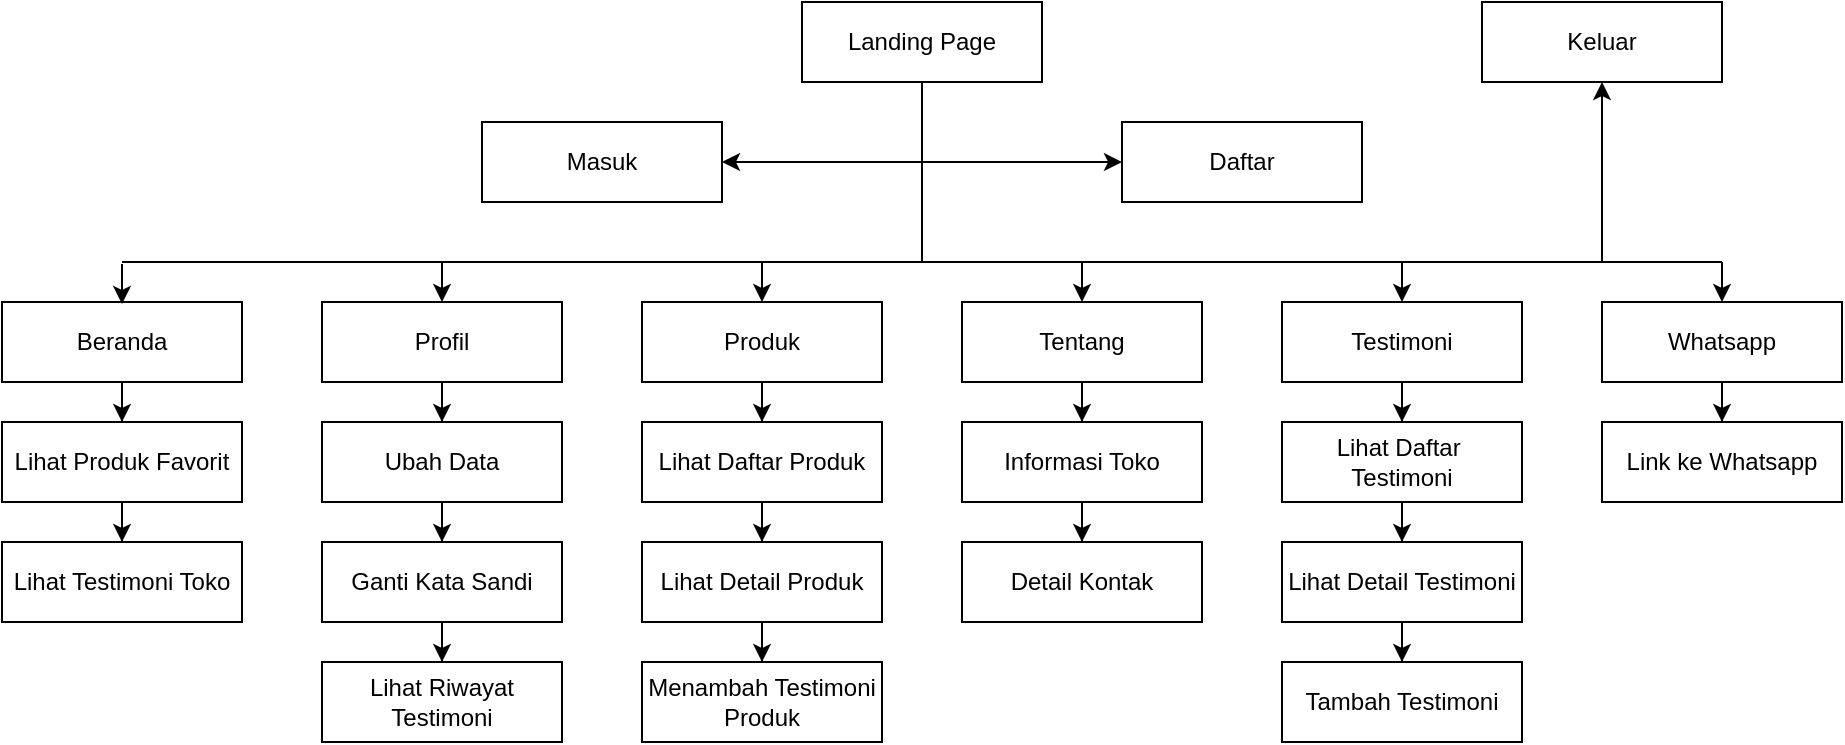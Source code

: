<mxfile version="24.0.7" type="device" pages="2">
  <diagram name="Pengguna" id="Sd2FkPWsFm3r-tWL3NwU">
    <mxGraphModel dx="2284" dy="746" grid="1" gridSize="10" guides="1" tooltips="1" connect="1" arrows="1" fold="1" page="1" pageScale="1" pageWidth="850" pageHeight="1100" math="0" shadow="0">
      <root>
        <mxCell id="0" />
        <mxCell id="1" parent="0" />
        <mxCell id="TqQIQoeCh7cA4qupSBSp-1" value="Landing Page" style="rounded=0;whiteSpace=wrap;html=1;" vertex="1" parent="1">
          <mxGeometry x="360" y="10" width="120" height="40" as="geometry" />
        </mxCell>
        <mxCell id="TqQIQoeCh7cA4qupSBSp-2" value="Masuk" style="rounded=0;whiteSpace=wrap;html=1;" vertex="1" parent="1">
          <mxGeometry x="200" y="70" width="120" height="40" as="geometry" />
        </mxCell>
        <mxCell id="TqQIQoeCh7cA4qupSBSp-3" value="Daftar" style="rounded=0;whiteSpace=wrap;html=1;" vertex="1" parent="1">
          <mxGeometry x="520" y="70" width="120" height="40" as="geometry" />
        </mxCell>
        <mxCell id="TqQIQoeCh7cA4qupSBSp-4" value="" style="endArrow=none;html=1;rounded=0;entryX=0.5;entryY=1;entryDx=0;entryDy=0;" edge="1" parent="1" target="TqQIQoeCh7cA4qupSBSp-1">
          <mxGeometry width="50" height="50" relative="1" as="geometry">
            <mxPoint x="420" y="140" as="sourcePoint" />
            <mxPoint x="450" y="260" as="targetPoint" />
          </mxGeometry>
        </mxCell>
        <mxCell id="TqQIQoeCh7cA4qupSBSp-5" value="" style="endArrow=classic;startArrow=classic;html=1;rounded=0;entryX=0;entryY=0.5;entryDx=0;entryDy=0;exitX=1;exitY=0.5;exitDx=0;exitDy=0;" edge="1" parent="1" source="TqQIQoeCh7cA4qupSBSp-2" target="TqQIQoeCh7cA4qupSBSp-3">
          <mxGeometry width="50" height="50" relative="1" as="geometry">
            <mxPoint x="400" y="310" as="sourcePoint" />
            <mxPoint x="450" y="260" as="targetPoint" />
          </mxGeometry>
        </mxCell>
        <mxCell id="TqQIQoeCh7cA4qupSBSp-31" style="edgeStyle=orthogonalEdgeStyle;rounded=0;orthogonalLoop=1;jettySize=auto;html=1;entryX=0.5;entryY=0;entryDx=0;entryDy=0;" edge="1" parent="1" source="TqQIQoeCh7cA4qupSBSp-6" target="TqQIQoeCh7cA4qupSBSp-24">
          <mxGeometry relative="1" as="geometry" />
        </mxCell>
        <mxCell id="TqQIQoeCh7cA4qupSBSp-6" value="Profil" style="rounded=0;whiteSpace=wrap;html=1;" vertex="1" parent="1">
          <mxGeometry x="120" y="160" width="120" height="40" as="geometry" />
        </mxCell>
        <mxCell id="TqQIQoeCh7cA4qupSBSp-35" style="edgeStyle=orthogonalEdgeStyle;rounded=0;orthogonalLoop=1;jettySize=auto;html=1;entryX=0.5;entryY=0;entryDx=0;entryDy=0;" edge="1" parent="1" source="TqQIQoeCh7cA4qupSBSp-8" target="TqQIQoeCh7cA4qupSBSp-32">
          <mxGeometry relative="1" as="geometry" />
        </mxCell>
        <mxCell id="TqQIQoeCh7cA4qupSBSp-8" value="Produk" style="rounded=0;whiteSpace=wrap;html=1;" vertex="1" parent="1">
          <mxGeometry x="280" y="160" width="120" height="40" as="geometry" />
        </mxCell>
        <mxCell id="TqQIQoeCh7cA4qupSBSp-40" value="" style="edgeStyle=orthogonalEdgeStyle;rounded=0;orthogonalLoop=1;jettySize=auto;html=1;" edge="1" parent="1" source="TqQIQoeCh7cA4qupSBSp-9" target="TqQIQoeCh7cA4qupSBSp-39">
          <mxGeometry relative="1" as="geometry" />
        </mxCell>
        <mxCell id="TqQIQoeCh7cA4qupSBSp-9" value="Tentang" style="rounded=0;whiteSpace=wrap;html=1;" vertex="1" parent="1">
          <mxGeometry x="440" y="160" width="120" height="40" as="geometry" />
        </mxCell>
        <mxCell id="TqQIQoeCh7cA4qupSBSp-44" value="" style="edgeStyle=orthogonalEdgeStyle;rounded=0;orthogonalLoop=1;jettySize=auto;html=1;" edge="1" parent="1" source="TqQIQoeCh7cA4qupSBSp-10" target="TqQIQoeCh7cA4qupSBSp-43">
          <mxGeometry relative="1" as="geometry" />
        </mxCell>
        <mxCell id="TqQIQoeCh7cA4qupSBSp-10" value="Testimoni" style="rounded=0;whiteSpace=wrap;html=1;" vertex="1" parent="1">
          <mxGeometry x="600" y="160" width="120" height="40" as="geometry" />
        </mxCell>
        <mxCell id="TqQIQoeCh7cA4qupSBSp-11" value="" style="endArrow=none;html=1;rounded=0;" edge="1" parent="1">
          <mxGeometry width="50" height="50" relative="1" as="geometry">
            <mxPoint x="20" y="140" as="sourcePoint" />
            <mxPoint x="820" y="140" as="targetPoint" />
          </mxGeometry>
        </mxCell>
        <mxCell id="TqQIQoeCh7cA4qupSBSp-12" value="" style="endArrow=classic;html=1;rounded=0;entryX=0.5;entryY=0;entryDx=0;entryDy=0;" edge="1" parent="1" target="TqQIQoeCh7cA4qupSBSp-6">
          <mxGeometry width="50" height="50" relative="1" as="geometry">
            <mxPoint x="180" y="140" as="sourcePoint" />
            <mxPoint x="450" y="260" as="targetPoint" />
          </mxGeometry>
        </mxCell>
        <mxCell id="TqQIQoeCh7cA4qupSBSp-13" value="" style="endArrow=classic;html=1;rounded=0;entryX=0.5;entryY=0;entryDx=0;entryDy=0;" edge="1" parent="1" target="TqQIQoeCh7cA4qupSBSp-8">
          <mxGeometry width="50" height="50" relative="1" as="geometry">
            <mxPoint x="340" y="140" as="sourcePoint" />
            <mxPoint x="256" y="171" as="targetPoint" />
          </mxGeometry>
        </mxCell>
        <mxCell id="TqQIQoeCh7cA4qupSBSp-14" value="" style="endArrow=classic;html=1;rounded=0;entryX=0.5;entryY=0;entryDx=0;entryDy=0;" edge="1" parent="1" target="TqQIQoeCh7cA4qupSBSp-9">
          <mxGeometry width="50" height="50" relative="1" as="geometry">
            <mxPoint x="500" y="140" as="sourcePoint" />
            <mxPoint x="200" y="180" as="targetPoint" />
          </mxGeometry>
        </mxCell>
        <mxCell id="TqQIQoeCh7cA4qupSBSp-15" value="" style="endArrow=classic;html=1;rounded=0;entryX=0.5;entryY=0;entryDx=0;entryDy=0;" edge="1" parent="1" target="TqQIQoeCh7cA4qupSBSp-10">
          <mxGeometry width="50" height="50" relative="1" as="geometry">
            <mxPoint x="660" y="140" as="sourcePoint" />
            <mxPoint x="210" y="190" as="targetPoint" />
          </mxGeometry>
        </mxCell>
        <mxCell id="TqQIQoeCh7cA4qupSBSp-23" value="" style="edgeStyle=orthogonalEdgeStyle;rounded=0;orthogonalLoop=1;jettySize=auto;html=1;" edge="1" parent="1" source="TqQIQoeCh7cA4qupSBSp-16" target="TqQIQoeCh7cA4qupSBSp-22">
          <mxGeometry relative="1" as="geometry" />
        </mxCell>
        <mxCell id="TqQIQoeCh7cA4qupSBSp-16" value="Lihat Produk Favorit" style="rounded=0;whiteSpace=wrap;html=1;" vertex="1" parent="1">
          <mxGeometry x="-40" y="220" width="120" height="40" as="geometry" />
        </mxCell>
        <mxCell id="TqQIQoeCh7cA4qupSBSp-21" value="" style="edgeStyle=orthogonalEdgeStyle;rounded=0;orthogonalLoop=1;jettySize=auto;html=1;" edge="1" parent="1" source="TqQIQoeCh7cA4qupSBSp-17" target="TqQIQoeCh7cA4qupSBSp-16">
          <mxGeometry relative="1" as="geometry" />
        </mxCell>
        <mxCell id="TqQIQoeCh7cA4qupSBSp-17" value="Beranda" style="rounded=0;whiteSpace=wrap;html=1;" vertex="1" parent="1">
          <mxGeometry x="-40" y="160" width="120" height="40" as="geometry" />
        </mxCell>
        <mxCell id="TqQIQoeCh7cA4qupSBSp-18" value="" style="endArrow=classic;html=1;rounded=0;entryX=0.5;entryY=0;entryDx=0;entryDy=0;" edge="1" parent="1">
          <mxGeometry width="50" height="50" relative="1" as="geometry">
            <mxPoint x="20" y="141" as="sourcePoint" />
            <mxPoint x="20" y="161" as="targetPoint" />
          </mxGeometry>
        </mxCell>
        <mxCell id="TqQIQoeCh7cA4qupSBSp-50" value="" style="edgeStyle=orthogonalEdgeStyle;rounded=0;orthogonalLoop=1;jettySize=auto;html=1;" edge="1" parent="1" source="TqQIQoeCh7cA4qupSBSp-19" target="TqQIQoeCh7cA4qupSBSp-49">
          <mxGeometry relative="1" as="geometry" />
        </mxCell>
        <mxCell id="TqQIQoeCh7cA4qupSBSp-19" value="Whatsapp" style="rounded=0;whiteSpace=wrap;html=1;" vertex="1" parent="1">
          <mxGeometry x="760" y="160" width="120" height="40" as="geometry" />
        </mxCell>
        <mxCell id="TqQIQoeCh7cA4qupSBSp-20" value="" style="endArrow=classic;html=1;rounded=0;entryX=0.5;entryY=0;entryDx=0;entryDy=0;" edge="1" parent="1" target="TqQIQoeCh7cA4qupSBSp-19">
          <mxGeometry width="50" height="50" relative="1" as="geometry">
            <mxPoint x="820" y="140" as="sourcePoint" />
            <mxPoint x="670" y="170" as="targetPoint" />
          </mxGeometry>
        </mxCell>
        <mxCell id="TqQIQoeCh7cA4qupSBSp-22" value="Lihat Testimoni Toko" style="rounded=0;whiteSpace=wrap;html=1;" vertex="1" parent="1">
          <mxGeometry x="-40" y="280" width="120" height="40" as="geometry" />
        </mxCell>
        <mxCell id="TqQIQoeCh7cA4qupSBSp-26" value="" style="edgeStyle=orthogonalEdgeStyle;rounded=0;orthogonalLoop=1;jettySize=auto;html=1;" edge="1" parent="1" source="TqQIQoeCh7cA4qupSBSp-24" target="TqQIQoeCh7cA4qupSBSp-25">
          <mxGeometry relative="1" as="geometry" />
        </mxCell>
        <mxCell id="TqQIQoeCh7cA4qupSBSp-24" value="Ubah Data" style="rounded=0;whiteSpace=wrap;html=1;" vertex="1" parent="1">
          <mxGeometry x="120" y="220" width="120" height="40" as="geometry" />
        </mxCell>
        <mxCell id="TqQIQoeCh7cA4qupSBSp-29" value="" style="edgeStyle=orthogonalEdgeStyle;rounded=0;orthogonalLoop=1;jettySize=auto;html=1;" edge="1" parent="1" source="TqQIQoeCh7cA4qupSBSp-25" target="TqQIQoeCh7cA4qupSBSp-28">
          <mxGeometry relative="1" as="geometry" />
        </mxCell>
        <mxCell id="TqQIQoeCh7cA4qupSBSp-25" value="Ganti Kata Sandi" style="rounded=0;whiteSpace=wrap;html=1;" vertex="1" parent="1">
          <mxGeometry x="120" y="280" width="120" height="40" as="geometry" />
        </mxCell>
        <mxCell id="TqQIQoeCh7cA4qupSBSp-28" value="Lihat Riwayat Testimoni" style="rounded=0;whiteSpace=wrap;html=1;" vertex="1" parent="1">
          <mxGeometry x="120" y="340" width="120" height="40" as="geometry" />
        </mxCell>
        <mxCell id="TqQIQoeCh7cA4qupSBSp-36" value="" style="edgeStyle=orthogonalEdgeStyle;rounded=0;orthogonalLoop=1;jettySize=auto;html=1;" edge="1" parent="1" source="TqQIQoeCh7cA4qupSBSp-32" target="TqQIQoeCh7cA4qupSBSp-33">
          <mxGeometry relative="1" as="geometry" />
        </mxCell>
        <mxCell id="TqQIQoeCh7cA4qupSBSp-32" value="Lihat Daftar Produk" style="rounded=0;whiteSpace=wrap;html=1;" vertex="1" parent="1">
          <mxGeometry x="280" y="220" width="120" height="40" as="geometry" />
        </mxCell>
        <mxCell id="TqQIQoeCh7cA4qupSBSp-38" value="" style="edgeStyle=orthogonalEdgeStyle;rounded=0;orthogonalLoop=1;jettySize=auto;html=1;" edge="1" parent="1" source="TqQIQoeCh7cA4qupSBSp-33" target="TqQIQoeCh7cA4qupSBSp-37">
          <mxGeometry relative="1" as="geometry" />
        </mxCell>
        <mxCell id="TqQIQoeCh7cA4qupSBSp-33" value="Lihat Detail Produk" style="rounded=0;whiteSpace=wrap;html=1;" vertex="1" parent="1">
          <mxGeometry x="280" y="280" width="120" height="40" as="geometry" />
        </mxCell>
        <mxCell id="TqQIQoeCh7cA4qupSBSp-37" value="Menambah Testimoni Produk" style="rounded=0;whiteSpace=wrap;html=1;" vertex="1" parent="1">
          <mxGeometry x="280" y="340" width="120" height="40" as="geometry" />
        </mxCell>
        <mxCell id="TqQIQoeCh7cA4qupSBSp-42" value="" style="edgeStyle=orthogonalEdgeStyle;rounded=0;orthogonalLoop=1;jettySize=auto;html=1;" edge="1" parent="1" source="TqQIQoeCh7cA4qupSBSp-39" target="TqQIQoeCh7cA4qupSBSp-41">
          <mxGeometry relative="1" as="geometry" />
        </mxCell>
        <mxCell id="TqQIQoeCh7cA4qupSBSp-39" value="Informasi Toko" style="rounded=0;whiteSpace=wrap;html=1;" vertex="1" parent="1">
          <mxGeometry x="440" y="220" width="120" height="40" as="geometry" />
        </mxCell>
        <mxCell id="TqQIQoeCh7cA4qupSBSp-41" value="Detail Kontak" style="rounded=0;whiteSpace=wrap;html=1;" vertex="1" parent="1">
          <mxGeometry x="440" y="280" width="120" height="40" as="geometry" />
        </mxCell>
        <mxCell id="TqQIQoeCh7cA4qupSBSp-46" value="" style="edgeStyle=orthogonalEdgeStyle;rounded=0;orthogonalLoop=1;jettySize=auto;html=1;" edge="1" parent="1" source="TqQIQoeCh7cA4qupSBSp-43" target="TqQIQoeCh7cA4qupSBSp-45">
          <mxGeometry relative="1" as="geometry" />
        </mxCell>
        <mxCell id="TqQIQoeCh7cA4qupSBSp-43" value="Lihat Daftar&amp;nbsp; Testimoni" style="rounded=0;whiteSpace=wrap;html=1;" vertex="1" parent="1">
          <mxGeometry x="600" y="220" width="120" height="40" as="geometry" />
        </mxCell>
        <mxCell id="TqQIQoeCh7cA4qupSBSp-48" value="" style="edgeStyle=orthogonalEdgeStyle;rounded=0;orthogonalLoop=1;jettySize=auto;html=1;" edge="1" parent="1" source="TqQIQoeCh7cA4qupSBSp-45" target="TqQIQoeCh7cA4qupSBSp-47">
          <mxGeometry relative="1" as="geometry" />
        </mxCell>
        <mxCell id="TqQIQoeCh7cA4qupSBSp-45" value="Lihat Detail Testimoni" style="rounded=0;whiteSpace=wrap;html=1;" vertex="1" parent="1">
          <mxGeometry x="600" y="280" width="120" height="40" as="geometry" />
        </mxCell>
        <mxCell id="TqQIQoeCh7cA4qupSBSp-47" value="Tambah Testimoni" style="rounded=0;whiteSpace=wrap;html=1;" vertex="1" parent="1">
          <mxGeometry x="600" y="340" width="120" height="40" as="geometry" />
        </mxCell>
        <mxCell id="TqQIQoeCh7cA4qupSBSp-49" value="Link ke Whatsapp" style="rounded=0;whiteSpace=wrap;html=1;" vertex="1" parent="1">
          <mxGeometry x="760" y="220" width="120" height="40" as="geometry" />
        </mxCell>
        <mxCell id="PjON5qe776zx4GZV4EBE-1" value="Keluar" style="rounded=0;whiteSpace=wrap;html=1;" vertex="1" parent="1">
          <mxGeometry x="700" y="10" width="120" height="40" as="geometry" />
        </mxCell>
        <mxCell id="PjON5qe776zx4GZV4EBE-2" value="" style="endArrow=classic;html=1;rounded=0;entryX=0.5;entryY=1;entryDx=0;entryDy=0;" edge="1" parent="1" target="PjON5qe776zx4GZV4EBE-1">
          <mxGeometry width="50" height="50" relative="1" as="geometry">
            <mxPoint x="760" y="140" as="sourcePoint" />
            <mxPoint x="450" y="280" as="targetPoint" />
          </mxGeometry>
        </mxCell>
      </root>
    </mxGraphModel>
  </diagram>
  <diagram id="LsJPS_tDo8Y9pCQ8esmj" name="Admin">
    <mxGraphModel dx="2284" dy="746" grid="1" gridSize="10" guides="1" tooltips="1" connect="1" arrows="1" fold="1" page="1" pageScale="1" pageWidth="850" pageHeight="1100" math="0" shadow="0">
      <root>
        <mxCell id="0" />
        <mxCell id="1" parent="0" />
        <mxCell id="o1e7zu-JgCZZe3U58L8Y-5" style="edgeStyle=orthogonalEdgeStyle;rounded=0;orthogonalLoop=1;jettySize=auto;html=1;entryX=0.5;entryY=0;entryDx=0;entryDy=0;" edge="1" parent="1" source="Y48UbrKtVh4sS7STkBOd-1" target="Y48UbrKtVh4sS7STkBOd-2">
          <mxGeometry relative="1" as="geometry" />
        </mxCell>
        <mxCell id="Y48UbrKtVh4sS7STkBOd-1" value="Landing Page" style="rounded=0;whiteSpace=wrap;html=1;" vertex="1" parent="1">
          <mxGeometry x="440" y="30" width="120" height="40" as="geometry" />
        </mxCell>
        <mxCell id="Y48UbrKtVh4sS7STkBOd-2" value="Masuk" style="rounded=0;whiteSpace=wrap;html=1;" vertex="1" parent="1">
          <mxGeometry x="440" y="90" width="120" height="40" as="geometry" />
        </mxCell>
        <mxCell id="Y48UbrKtVh4sS7STkBOd-6" style="edgeStyle=orthogonalEdgeStyle;rounded=0;orthogonalLoop=1;jettySize=auto;html=1;entryX=0.5;entryY=0;entryDx=0;entryDy=0;" edge="1" parent="1" source="Y48UbrKtVh4sS7STkBOd-7" target="Y48UbrKtVh4sS7STkBOd-29">
          <mxGeometry relative="1" as="geometry" />
        </mxCell>
        <mxCell id="Y48UbrKtVh4sS7STkBOd-7" value="Profil" style="rounded=0;whiteSpace=wrap;html=1;" vertex="1" parent="1">
          <mxGeometry x="120" y="170" width="120" height="40" as="geometry" />
        </mxCell>
        <mxCell id="Y48UbrKtVh4sS7STkBOd-8" style="edgeStyle=orthogonalEdgeStyle;rounded=0;orthogonalLoop=1;jettySize=auto;html=1;entryX=0.5;entryY=0;entryDx=0;entryDy=0;" edge="1" parent="1" source="Y48UbrKtVh4sS7STkBOd-9" target="Y48UbrKtVh4sS7STkBOd-34">
          <mxGeometry relative="1" as="geometry" />
        </mxCell>
        <mxCell id="Y48UbrKtVh4sS7STkBOd-9" value="Produk" style="rounded=0;whiteSpace=wrap;html=1;" vertex="1" parent="1">
          <mxGeometry x="280" y="170" width="120" height="40" as="geometry" />
        </mxCell>
        <mxCell id="Y48UbrKtVh4sS7STkBOd-10" value="" style="edgeStyle=orthogonalEdgeStyle;rounded=0;orthogonalLoop=1;jettySize=auto;html=1;" edge="1" parent="1" source="Y48UbrKtVh4sS7STkBOd-11" target="Y48UbrKtVh4sS7STkBOd-39">
          <mxGeometry relative="1" as="geometry" />
        </mxCell>
        <mxCell id="Y48UbrKtVh4sS7STkBOd-11" value="Tentang" style="rounded=0;whiteSpace=wrap;html=1;" vertex="1" parent="1">
          <mxGeometry x="440" y="170" width="120" height="40" as="geometry" />
        </mxCell>
        <mxCell id="Y48UbrKtVh4sS7STkBOd-12" value="" style="edgeStyle=orthogonalEdgeStyle;rounded=0;orthogonalLoop=1;jettySize=auto;html=1;" edge="1" parent="1" source="Y48UbrKtVh4sS7STkBOd-13" target="Y48UbrKtVh4sS7STkBOd-42">
          <mxGeometry relative="1" as="geometry" />
        </mxCell>
        <mxCell id="Y48UbrKtVh4sS7STkBOd-13" value="Testimoni" style="rounded=0;whiteSpace=wrap;html=1;" vertex="1" parent="1">
          <mxGeometry x="600" y="170" width="120" height="40" as="geometry" />
        </mxCell>
        <mxCell id="Y48UbrKtVh4sS7STkBOd-14" value="" style="endArrow=none;html=1;rounded=0;" edge="1" parent="1">
          <mxGeometry width="50" height="50" relative="1" as="geometry">
            <mxPoint x="20" y="150" as="sourcePoint" />
            <mxPoint x="980" y="150" as="targetPoint" />
          </mxGeometry>
        </mxCell>
        <mxCell id="Y48UbrKtVh4sS7STkBOd-15" value="" style="endArrow=classic;html=1;rounded=0;entryX=0.5;entryY=0;entryDx=0;entryDy=0;" edge="1" parent="1" target="Y48UbrKtVh4sS7STkBOd-7">
          <mxGeometry width="50" height="50" relative="1" as="geometry">
            <mxPoint x="180" y="150" as="sourcePoint" />
            <mxPoint x="450" y="270" as="targetPoint" />
          </mxGeometry>
        </mxCell>
        <mxCell id="Y48UbrKtVh4sS7STkBOd-16" value="" style="endArrow=classic;html=1;rounded=0;entryX=0.5;entryY=0;entryDx=0;entryDy=0;" edge="1" parent="1" target="Y48UbrKtVh4sS7STkBOd-9">
          <mxGeometry width="50" height="50" relative="1" as="geometry">
            <mxPoint x="340" y="150" as="sourcePoint" />
            <mxPoint x="256" y="181" as="targetPoint" />
          </mxGeometry>
        </mxCell>
        <mxCell id="Y48UbrKtVh4sS7STkBOd-17" value="" style="endArrow=classic;html=1;rounded=0;entryX=0.5;entryY=0;entryDx=0;entryDy=0;" edge="1" parent="1" target="Y48UbrKtVh4sS7STkBOd-11">
          <mxGeometry width="50" height="50" relative="1" as="geometry">
            <mxPoint x="500" y="150" as="sourcePoint" />
            <mxPoint x="200" y="190" as="targetPoint" />
          </mxGeometry>
        </mxCell>
        <mxCell id="Y48UbrKtVh4sS7STkBOd-18" value="" style="endArrow=classic;html=1;rounded=0;entryX=0.5;entryY=0;entryDx=0;entryDy=0;" edge="1" parent="1" target="Y48UbrKtVh4sS7STkBOd-13">
          <mxGeometry width="50" height="50" relative="1" as="geometry">
            <mxPoint x="660" y="150" as="sourcePoint" />
            <mxPoint x="210" y="200" as="targetPoint" />
          </mxGeometry>
        </mxCell>
        <mxCell id="Y48UbrKtVh4sS7STkBOd-19" value="" style="edgeStyle=orthogonalEdgeStyle;rounded=0;orthogonalLoop=1;jettySize=auto;html=1;" edge="1" parent="1" source="Y48UbrKtVh4sS7STkBOd-20" target="Y48UbrKtVh4sS7STkBOd-27">
          <mxGeometry relative="1" as="geometry" />
        </mxCell>
        <mxCell id="Y48UbrKtVh4sS7STkBOd-20" value="Lihat Produk Favorit" style="rounded=0;whiteSpace=wrap;html=1;" vertex="1" parent="1">
          <mxGeometry x="-40" y="230" width="120" height="40" as="geometry" />
        </mxCell>
        <mxCell id="Y48UbrKtVh4sS7STkBOd-21" value="" style="edgeStyle=orthogonalEdgeStyle;rounded=0;orthogonalLoop=1;jettySize=auto;html=1;" edge="1" parent="1" source="Y48UbrKtVh4sS7STkBOd-22" target="Y48UbrKtVh4sS7STkBOd-20">
          <mxGeometry relative="1" as="geometry" />
        </mxCell>
        <mxCell id="Y48UbrKtVh4sS7STkBOd-22" value="Beranda" style="rounded=0;whiteSpace=wrap;html=1;" vertex="1" parent="1">
          <mxGeometry x="-40" y="170" width="120" height="40" as="geometry" />
        </mxCell>
        <mxCell id="Y48UbrKtVh4sS7STkBOd-23" value="" style="endArrow=classic;html=1;rounded=0;entryX=0.5;entryY=0;entryDx=0;entryDy=0;" edge="1" parent="1">
          <mxGeometry width="50" height="50" relative="1" as="geometry">
            <mxPoint x="20" y="151" as="sourcePoint" />
            <mxPoint x="20" y="171" as="targetPoint" />
          </mxGeometry>
        </mxCell>
        <mxCell id="Y48UbrKtVh4sS7STkBOd-24" value="" style="edgeStyle=orthogonalEdgeStyle;rounded=0;orthogonalLoop=1;jettySize=auto;html=1;" edge="1" parent="1" source="Y48UbrKtVh4sS7STkBOd-25" target="Y48UbrKtVh4sS7STkBOd-46">
          <mxGeometry relative="1" as="geometry" />
        </mxCell>
        <mxCell id="Y48UbrKtVh4sS7STkBOd-25" value="Whatsapp" style="rounded=0;whiteSpace=wrap;html=1;" vertex="1" parent="1">
          <mxGeometry x="760" y="170" width="120" height="40" as="geometry" />
        </mxCell>
        <mxCell id="Y48UbrKtVh4sS7STkBOd-26" value="" style="endArrow=classic;html=1;rounded=0;entryX=0.5;entryY=0;entryDx=0;entryDy=0;" edge="1" parent="1" target="Y48UbrKtVh4sS7STkBOd-25">
          <mxGeometry width="50" height="50" relative="1" as="geometry">
            <mxPoint x="820" y="150" as="sourcePoint" />
            <mxPoint x="670" y="180" as="targetPoint" />
          </mxGeometry>
        </mxCell>
        <mxCell id="Y48UbrKtVh4sS7STkBOd-27" value="Lihat Testimoni Toko" style="rounded=0;whiteSpace=wrap;html=1;" vertex="1" parent="1">
          <mxGeometry x="-40" y="290" width="120" height="40" as="geometry" />
        </mxCell>
        <mxCell id="Y48UbrKtVh4sS7STkBOd-28" value="" style="edgeStyle=orthogonalEdgeStyle;rounded=0;orthogonalLoop=1;jettySize=auto;html=1;" edge="1" parent="1" source="Y48UbrKtVh4sS7STkBOd-29" target="Y48UbrKtVh4sS7STkBOd-31">
          <mxGeometry relative="1" as="geometry" />
        </mxCell>
        <mxCell id="Y48UbrKtVh4sS7STkBOd-29" value="Ubah Data" style="rounded=0;whiteSpace=wrap;html=1;" vertex="1" parent="1">
          <mxGeometry x="120" y="230" width="120" height="40" as="geometry" />
        </mxCell>
        <mxCell id="Y48UbrKtVh4sS7STkBOd-30" value="" style="edgeStyle=orthogonalEdgeStyle;rounded=0;orthogonalLoop=1;jettySize=auto;html=1;" edge="1" parent="1" source="Y48UbrKtVh4sS7STkBOd-31" target="Y48UbrKtVh4sS7STkBOd-32">
          <mxGeometry relative="1" as="geometry" />
        </mxCell>
        <mxCell id="Y48UbrKtVh4sS7STkBOd-31" value="Ganti Kata Sandi" style="rounded=0;whiteSpace=wrap;html=1;" vertex="1" parent="1">
          <mxGeometry x="120" y="290" width="120" height="40" as="geometry" />
        </mxCell>
        <mxCell id="Y48UbrKtVh4sS7STkBOd-32" value="Lihat Riwayat Testimoni" style="rounded=0;whiteSpace=wrap;html=1;" vertex="1" parent="1">
          <mxGeometry x="120" y="350" width="120" height="40" as="geometry" />
        </mxCell>
        <mxCell id="Y48UbrKtVh4sS7STkBOd-33" value="" style="edgeStyle=orthogonalEdgeStyle;rounded=0;orthogonalLoop=1;jettySize=auto;html=1;" edge="1" parent="1" source="Y48UbrKtVh4sS7STkBOd-34" target="Y48UbrKtVh4sS7STkBOd-36">
          <mxGeometry relative="1" as="geometry" />
        </mxCell>
        <mxCell id="Y48UbrKtVh4sS7STkBOd-34" value="Lihat Daftar Produk" style="rounded=0;whiteSpace=wrap;html=1;" vertex="1" parent="1">
          <mxGeometry x="280" y="230" width="120" height="40" as="geometry" />
        </mxCell>
        <mxCell id="Y48UbrKtVh4sS7STkBOd-35" value="" style="edgeStyle=orthogonalEdgeStyle;rounded=0;orthogonalLoop=1;jettySize=auto;html=1;" edge="1" parent="1" source="Y48UbrKtVh4sS7STkBOd-36" target="Y48UbrKtVh4sS7STkBOd-37">
          <mxGeometry relative="1" as="geometry" />
        </mxCell>
        <mxCell id="Y48UbrKtVh4sS7STkBOd-36" value="Lihat Detail Produk" style="rounded=0;whiteSpace=wrap;html=1;" vertex="1" parent="1">
          <mxGeometry x="280" y="290" width="120" height="40" as="geometry" />
        </mxCell>
        <mxCell id="Y48UbrKtVh4sS7STkBOd-37" value="Menambah Testimoni Produk" style="rounded=0;whiteSpace=wrap;html=1;" vertex="1" parent="1">
          <mxGeometry x="280" y="350" width="120" height="40" as="geometry" />
        </mxCell>
        <mxCell id="Y48UbrKtVh4sS7STkBOd-38" value="" style="edgeStyle=orthogonalEdgeStyle;rounded=0;orthogonalLoop=1;jettySize=auto;html=1;" edge="1" parent="1" source="Y48UbrKtVh4sS7STkBOd-39" target="Y48UbrKtVh4sS7STkBOd-40">
          <mxGeometry relative="1" as="geometry" />
        </mxCell>
        <mxCell id="Y48UbrKtVh4sS7STkBOd-39" value="Informasi Toko" style="rounded=0;whiteSpace=wrap;html=1;" vertex="1" parent="1">
          <mxGeometry x="440" y="230" width="120" height="40" as="geometry" />
        </mxCell>
        <mxCell id="Y48UbrKtVh4sS7STkBOd-40" value="Detail Kontak" style="rounded=0;whiteSpace=wrap;html=1;" vertex="1" parent="1">
          <mxGeometry x="440" y="290" width="120" height="40" as="geometry" />
        </mxCell>
        <mxCell id="Y48UbrKtVh4sS7STkBOd-41" value="" style="edgeStyle=orthogonalEdgeStyle;rounded=0;orthogonalLoop=1;jettySize=auto;html=1;" edge="1" parent="1" source="Y48UbrKtVh4sS7STkBOd-42" target="Y48UbrKtVh4sS7STkBOd-44">
          <mxGeometry relative="1" as="geometry" />
        </mxCell>
        <mxCell id="Y48UbrKtVh4sS7STkBOd-42" value="Lihat Daftar&amp;nbsp; Testimoni" style="rounded=0;whiteSpace=wrap;html=1;" vertex="1" parent="1">
          <mxGeometry x="600" y="230" width="120" height="40" as="geometry" />
        </mxCell>
        <mxCell id="Y48UbrKtVh4sS7STkBOd-43" value="" style="edgeStyle=orthogonalEdgeStyle;rounded=0;orthogonalLoop=1;jettySize=auto;html=1;" edge="1" parent="1" source="Y48UbrKtVh4sS7STkBOd-44" target="Y48UbrKtVh4sS7STkBOd-45">
          <mxGeometry relative="1" as="geometry" />
        </mxCell>
        <mxCell id="Y48UbrKtVh4sS7STkBOd-44" value="Lihat Detail Testimoni" style="rounded=0;whiteSpace=wrap;html=1;" vertex="1" parent="1">
          <mxGeometry x="600" y="290" width="120" height="40" as="geometry" />
        </mxCell>
        <mxCell id="Y48UbrKtVh4sS7STkBOd-45" value="Tambah Testimoni" style="rounded=0;whiteSpace=wrap;html=1;" vertex="1" parent="1">
          <mxGeometry x="600" y="350" width="120" height="40" as="geometry" />
        </mxCell>
        <mxCell id="Y48UbrKtVh4sS7STkBOd-46" value="Link ke Whatsapp" style="rounded=0;whiteSpace=wrap;html=1;" vertex="1" parent="1">
          <mxGeometry x="760" y="230" width="120" height="40" as="geometry" />
        </mxCell>
        <mxCell id="NXvZy3I0wIS_HmmOGBBZ-8" value="" style="edgeStyle=orthogonalEdgeStyle;rounded=0;orthogonalLoop=1;jettySize=auto;html=1;" edge="1" parent="1" source="o1e7zu-JgCZZe3U58L8Y-2" target="NXvZy3I0wIS_HmmOGBBZ-1">
          <mxGeometry relative="1" as="geometry" />
        </mxCell>
        <mxCell id="o1e7zu-JgCZZe3U58L8Y-2" value="Admin" style="rounded=0;whiteSpace=wrap;html=1;" vertex="1" parent="1">
          <mxGeometry x="920" y="170" width="120" height="40" as="geometry" />
        </mxCell>
        <mxCell id="o1e7zu-JgCZZe3U58L8Y-3" value="" style="endArrow=classic;html=1;rounded=0;entryX=0.5;entryY=0;entryDx=0;entryDy=0;" edge="1" parent="1">
          <mxGeometry width="50" height="50" relative="1" as="geometry">
            <mxPoint x="979" y="150" as="sourcePoint" />
            <mxPoint x="979" y="170" as="targetPoint" />
          </mxGeometry>
        </mxCell>
        <mxCell id="o1e7zu-JgCZZe3U58L8Y-6" value="" style="endArrow=none;html=1;rounded=0;entryX=0.5;entryY=1;entryDx=0;entryDy=0;" edge="1" parent="1" target="Y48UbrKtVh4sS7STkBOd-2">
          <mxGeometry width="50" height="50" relative="1" as="geometry">
            <mxPoint x="500" y="150" as="sourcePoint" />
            <mxPoint x="450" y="260" as="targetPoint" />
          </mxGeometry>
        </mxCell>
        <mxCell id="NXvZy3I0wIS_HmmOGBBZ-13" style="edgeStyle=orthogonalEdgeStyle;rounded=0;orthogonalLoop=1;jettySize=auto;html=1;entryX=0;entryY=0.5;entryDx=0;entryDy=0;" edge="1" parent="1" source="NXvZy3I0wIS_HmmOGBBZ-1" target="NXvZy3I0wIS_HmmOGBBZ-9">
          <mxGeometry relative="1" as="geometry" />
        </mxCell>
        <mxCell id="NXvZy3I0wIS_HmmOGBBZ-14" style="edgeStyle=orthogonalEdgeStyle;rounded=0;orthogonalLoop=1;jettySize=auto;html=1;" edge="1" parent="1" source="NXvZy3I0wIS_HmmOGBBZ-1" target="NXvZy3I0wIS_HmmOGBBZ-10">
          <mxGeometry relative="1" as="geometry" />
        </mxCell>
        <mxCell id="NXvZy3I0wIS_HmmOGBBZ-35" style="edgeStyle=orthogonalEdgeStyle;rounded=0;orthogonalLoop=1;jettySize=auto;html=1;entryX=0.5;entryY=0;entryDx=0;entryDy=0;" edge="1" parent="1" source="NXvZy3I0wIS_HmmOGBBZ-1" target="NXvZy3I0wIS_HmmOGBBZ-15">
          <mxGeometry relative="1" as="geometry" />
        </mxCell>
        <mxCell id="NXvZy3I0wIS_HmmOGBBZ-1" value="Daftar Testimoni Yang Belum Disetujui" style="rounded=0;whiteSpace=wrap;html=1;" vertex="1" parent="1">
          <mxGeometry x="920" y="230" width="120" height="40" as="geometry" />
        </mxCell>
        <mxCell id="NXvZy3I0wIS_HmmOGBBZ-2" value="Edit Pengguna" style="rounded=0;whiteSpace=wrap;html=1;" vertex="1" parent="1">
          <mxGeometry x="1090" y="290" width="120" height="40" as="geometry" />
        </mxCell>
        <mxCell id="NXvZy3I0wIS_HmmOGBBZ-3" value="Hapus Pengguna" style="rounded=0;whiteSpace=wrap;html=1;" vertex="1" parent="1">
          <mxGeometry x="1090" y="350" width="120" height="40" as="geometry" />
        </mxCell>
        <mxCell id="NXvZy3I0wIS_HmmOGBBZ-4" value="Tambah Poin Pengguna" style="rounded=0;whiteSpace=wrap;html=1;" vertex="1" parent="1">
          <mxGeometry x="1090" y="410" width="120" height="40" as="geometry" />
        </mxCell>
        <mxCell id="NXvZy3I0wIS_HmmOGBBZ-5" value="Menghasilkan Diskon" style="rounded=0;whiteSpace=wrap;html=1;" vertex="1" parent="1">
          <mxGeometry x="1090" y="470" width="120" height="40" as="geometry" />
        </mxCell>
        <mxCell id="NXvZy3I0wIS_HmmOGBBZ-6" value="Edit Testimoni" style="rounded=0;whiteSpace=wrap;html=1;" vertex="1" parent="1">
          <mxGeometry x="1090" y="530" width="120" height="40" as="geometry" />
        </mxCell>
        <mxCell id="NXvZy3I0wIS_HmmOGBBZ-7" value="Hapus Testimoni" style="rounded=0;whiteSpace=wrap;html=1;" vertex="1" parent="1">
          <mxGeometry x="1090" y="590" width="120" height="40" as="geometry" />
        </mxCell>
        <mxCell id="NXvZy3I0wIS_HmmOGBBZ-9" value="Terima Testimoni" style="rounded=0;whiteSpace=wrap;html=1;" vertex="1" parent="1">
          <mxGeometry x="1090" y="170" width="120" height="40" as="geometry" />
        </mxCell>
        <mxCell id="NXvZy3I0wIS_HmmOGBBZ-10" value="Tolak Testimoni" style="rounded=0;whiteSpace=wrap;html=1;" vertex="1" parent="1">
          <mxGeometry x="1090" y="230" width="120" height="40" as="geometry" />
        </mxCell>
        <mxCell id="NXvZy3I0wIS_HmmOGBBZ-16" value="" style="edgeStyle=orthogonalEdgeStyle;rounded=0;orthogonalLoop=1;jettySize=auto;html=1;" edge="1" parent="1" source="NXvZy3I0wIS_HmmOGBBZ-15" target="NXvZy3I0wIS_HmmOGBBZ-2">
          <mxGeometry relative="1" as="geometry" />
        </mxCell>
        <mxCell id="NXvZy3I0wIS_HmmOGBBZ-17" style="edgeStyle=orthogonalEdgeStyle;rounded=0;orthogonalLoop=1;jettySize=auto;html=1;entryX=0;entryY=0.5;entryDx=0;entryDy=0;" edge="1" parent="1" source="NXvZy3I0wIS_HmmOGBBZ-15" target="NXvZy3I0wIS_HmmOGBBZ-3">
          <mxGeometry relative="1" as="geometry" />
        </mxCell>
        <mxCell id="NXvZy3I0wIS_HmmOGBBZ-18" style="edgeStyle=orthogonalEdgeStyle;rounded=0;orthogonalLoop=1;jettySize=auto;html=1;entryX=0;entryY=0.5;entryDx=0;entryDy=0;" edge="1" parent="1" source="NXvZy3I0wIS_HmmOGBBZ-15" target="NXvZy3I0wIS_HmmOGBBZ-4">
          <mxGeometry relative="1" as="geometry" />
        </mxCell>
        <mxCell id="NXvZy3I0wIS_HmmOGBBZ-19" style="edgeStyle=orthogonalEdgeStyle;rounded=0;orthogonalLoop=1;jettySize=auto;html=1;entryX=0;entryY=0.25;entryDx=0;entryDy=0;" edge="1" parent="1" source="NXvZy3I0wIS_HmmOGBBZ-15" target="NXvZy3I0wIS_HmmOGBBZ-5">
          <mxGeometry relative="1" as="geometry" />
        </mxCell>
        <mxCell id="NXvZy3I0wIS_HmmOGBBZ-24" style="edgeStyle=orthogonalEdgeStyle;rounded=0;orthogonalLoop=1;jettySize=auto;html=1;entryX=0.5;entryY=0;entryDx=0;entryDy=0;" edge="1" parent="1" source="NXvZy3I0wIS_HmmOGBBZ-15" target="NXvZy3I0wIS_HmmOGBBZ-20">
          <mxGeometry relative="1" as="geometry" />
        </mxCell>
        <mxCell id="NXvZy3I0wIS_HmmOGBBZ-15" value="Lihat Daftar Pengguna" style="rounded=0;whiteSpace=wrap;html=1;" vertex="1" parent="1">
          <mxGeometry x="920" y="290" width="120" height="40" as="geometry" />
        </mxCell>
        <mxCell id="NXvZy3I0wIS_HmmOGBBZ-21" value="" style="edgeStyle=orthogonalEdgeStyle;rounded=0;orthogonalLoop=1;jettySize=auto;html=1;" edge="1" parent="1" source="NXvZy3I0wIS_HmmOGBBZ-20" target="NXvZy3I0wIS_HmmOGBBZ-6">
          <mxGeometry relative="1" as="geometry" />
        </mxCell>
        <mxCell id="NXvZy3I0wIS_HmmOGBBZ-22" style="edgeStyle=orthogonalEdgeStyle;rounded=0;orthogonalLoop=1;jettySize=auto;html=1;entryX=0;entryY=0.5;entryDx=0;entryDy=0;" edge="1" parent="1" source="NXvZy3I0wIS_HmmOGBBZ-20" target="NXvZy3I0wIS_HmmOGBBZ-7">
          <mxGeometry relative="1" as="geometry" />
        </mxCell>
        <mxCell id="NXvZy3I0wIS_HmmOGBBZ-34" style="edgeStyle=orthogonalEdgeStyle;rounded=0;orthogonalLoop=1;jettySize=auto;html=1;" edge="1" parent="1" source="NXvZy3I0wIS_HmmOGBBZ-20" target="NXvZy3I0wIS_HmmOGBBZ-25">
          <mxGeometry relative="1" as="geometry" />
        </mxCell>
        <mxCell id="NXvZy3I0wIS_HmmOGBBZ-20" value="Lihat Daftar Testimoni" style="rounded=0;whiteSpace=wrap;html=1;" vertex="1" parent="1">
          <mxGeometry x="920" y="530" width="120" height="40" as="geometry" />
        </mxCell>
        <mxCell id="NXvZy3I0wIS_HmmOGBBZ-30" style="edgeStyle=orthogonalEdgeStyle;rounded=0;orthogonalLoop=1;jettySize=auto;html=1;entryX=0;entryY=0.5;entryDx=0;entryDy=0;" edge="1" parent="1" source="NXvZy3I0wIS_HmmOGBBZ-25" target="NXvZy3I0wIS_HmmOGBBZ-26">
          <mxGeometry relative="1" as="geometry" />
        </mxCell>
        <mxCell id="NXvZy3I0wIS_HmmOGBBZ-31" style="edgeStyle=orthogonalEdgeStyle;rounded=0;orthogonalLoop=1;jettySize=auto;html=1;entryX=0;entryY=0.5;entryDx=0;entryDy=0;" edge="1" parent="1" source="NXvZy3I0wIS_HmmOGBBZ-25" target="NXvZy3I0wIS_HmmOGBBZ-27">
          <mxGeometry relative="1" as="geometry" />
        </mxCell>
        <mxCell id="NXvZy3I0wIS_HmmOGBBZ-32" style="edgeStyle=orthogonalEdgeStyle;rounded=0;orthogonalLoop=1;jettySize=auto;html=1;entryX=0;entryY=0.5;entryDx=0;entryDy=0;" edge="1" parent="1" source="NXvZy3I0wIS_HmmOGBBZ-25" target="NXvZy3I0wIS_HmmOGBBZ-28">
          <mxGeometry relative="1" as="geometry" />
        </mxCell>
        <mxCell id="NXvZy3I0wIS_HmmOGBBZ-33" style="edgeStyle=orthogonalEdgeStyle;rounded=0;orthogonalLoop=1;jettySize=auto;html=1;entryX=0;entryY=0.5;entryDx=0;entryDy=0;" edge="1" parent="1" source="NXvZy3I0wIS_HmmOGBBZ-25" target="NXvZy3I0wIS_HmmOGBBZ-29">
          <mxGeometry relative="1" as="geometry" />
        </mxCell>
        <mxCell id="NXvZy3I0wIS_HmmOGBBZ-25" value="Lihat Daftar Produk" style="rounded=0;whiteSpace=wrap;html=1;" vertex="1" parent="1">
          <mxGeometry x="920" y="650" width="120" height="40" as="geometry" />
        </mxCell>
        <mxCell id="NXvZy3I0wIS_HmmOGBBZ-26" value="Tambah Produk" style="rounded=0;whiteSpace=wrap;html=1;" vertex="1" parent="1">
          <mxGeometry x="1090" y="650" width="120" height="40" as="geometry" />
        </mxCell>
        <mxCell id="NXvZy3I0wIS_HmmOGBBZ-27" value="Lihat Detail Produk" style="rounded=0;whiteSpace=wrap;html=1;" vertex="1" parent="1">
          <mxGeometry x="1090" y="710" width="120" height="40" as="geometry" />
        </mxCell>
        <mxCell id="NXvZy3I0wIS_HmmOGBBZ-28" value="Edit Produk" style="rounded=0;whiteSpace=wrap;html=1;" vertex="1" parent="1">
          <mxGeometry x="1090" y="770" width="120" height="40" as="geometry" />
        </mxCell>
        <mxCell id="NXvZy3I0wIS_HmmOGBBZ-29" value="Hapus Produk" style="rounded=0;whiteSpace=wrap;html=1;" vertex="1" parent="1">
          <mxGeometry x="1090" y="830" width="120" height="40" as="geometry" />
        </mxCell>
        <mxCell id="A_fnnGC5K2t_04uzhak1-1" value="Keluar" style="rounded=0;whiteSpace=wrap;html=1;" vertex="1" parent="1">
          <mxGeometry x="700" y="30" width="120" height="40" as="geometry" />
        </mxCell>
        <mxCell id="A_fnnGC5K2t_04uzhak1-2" value="" style="endArrow=classic;html=1;rounded=0;entryX=0.5;entryY=1;entryDx=0;entryDy=0;" edge="1" parent="1" target="A_fnnGC5K2t_04uzhak1-1">
          <mxGeometry width="50" height="50" relative="1" as="geometry">
            <mxPoint x="760" y="150" as="sourcePoint" />
            <mxPoint x="450" y="290" as="targetPoint" />
          </mxGeometry>
        </mxCell>
      </root>
    </mxGraphModel>
  </diagram>
</mxfile>
